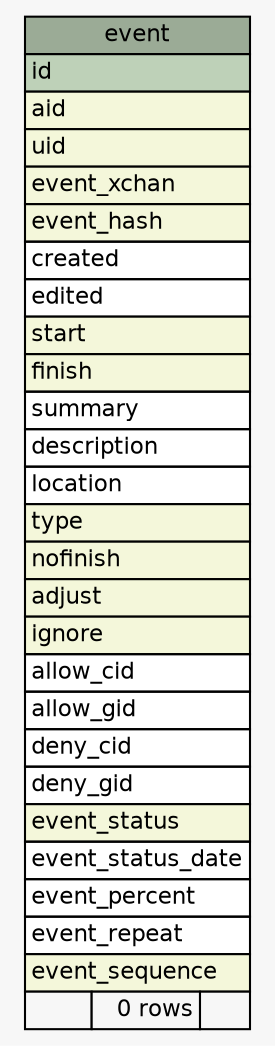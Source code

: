 // dot 2.26.3 on Linux 3.2.0-4-686-pae
// SchemaSpy rev 590
digraph "event" {
  graph [
    rankdir="RL"
    bgcolor="#f7f7f7"
    nodesep="0.18"
    ranksep="0.46"
    fontname="Helvetica"
    fontsize="11"
  ];
  node [
    fontname="Helvetica"
    fontsize="11"
    shape="plaintext"
  ];
  edge [
    arrowsize="0.8"
  ];
  "event" [
    label=<
    <TABLE BORDER="0" CELLBORDER="1" CELLSPACING="0" BGCOLOR="#ffffff">
      <TR><TD COLSPAN="3" BGCOLOR="#9bab96" ALIGN="CENTER">event</TD></TR>
      <TR><TD PORT="id" COLSPAN="3" BGCOLOR="#bed1b8" ALIGN="LEFT">id</TD></TR>
      <TR><TD PORT="aid" COLSPAN="3" BGCOLOR="#f4f7da" ALIGN="LEFT">aid</TD></TR>
      <TR><TD PORT="uid" COLSPAN="3" BGCOLOR="#f4f7da" ALIGN="LEFT">uid</TD></TR>
      <TR><TD PORT="event_xchan" COLSPAN="3" BGCOLOR="#f4f7da" ALIGN="LEFT">event_xchan</TD></TR>
      <TR><TD PORT="event_hash" COLSPAN="3" BGCOLOR="#f4f7da" ALIGN="LEFT">event_hash</TD></TR>
      <TR><TD PORT="created" COLSPAN="3" ALIGN="LEFT">created</TD></TR>
      <TR><TD PORT="edited" COLSPAN="3" ALIGN="LEFT">edited</TD></TR>
      <TR><TD PORT="start" COLSPAN="3" BGCOLOR="#f4f7da" ALIGN="LEFT">start</TD></TR>
      <TR><TD PORT="finish" COLSPAN="3" BGCOLOR="#f4f7da" ALIGN="LEFT">finish</TD></TR>
      <TR><TD PORT="summary" COLSPAN="3" ALIGN="LEFT">summary</TD></TR>
      <TR><TD PORT="description" COLSPAN="3" ALIGN="LEFT">description</TD></TR>
      <TR><TD PORT="location" COLSPAN="3" ALIGN="LEFT">location</TD></TR>
      <TR><TD PORT="type" COLSPAN="3" BGCOLOR="#f4f7da" ALIGN="LEFT">type</TD></TR>
      <TR><TD PORT="nofinish" COLSPAN="3" BGCOLOR="#f4f7da" ALIGN="LEFT">nofinish</TD></TR>
      <TR><TD PORT="adjust" COLSPAN="3" BGCOLOR="#f4f7da" ALIGN="LEFT">adjust</TD></TR>
      <TR><TD PORT="ignore" COLSPAN="3" BGCOLOR="#f4f7da" ALIGN="LEFT">ignore</TD></TR>
      <TR><TD PORT="allow_cid" COLSPAN="3" ALIGN="LEFT">allow_cid</TD></TR>
      <TR><TD PORT="allow_gid" COLSPAN="3" ALIGN="LEFT">allow_gid</TD></TR>
      <TR><TD PORT="deny_cid" COLSPAN="3" ALIGN="LEFT">deny_cid</TD></TR>
      <TR><TD PORT="deny_gid" COLSPAN="3" ALIGN="LEFT">deny_gid</TD></TR>
      <TR><TD PORT="event_status" COLSPAN="3" BGCOLOR="#f4f7da" ALIGN="LEFT">event_status</TD></TR>
      <TR><TD PORT="event_status_date" COLSPAN="3" ALIGN="LEFT">event_status_date</TD></TR>
      <TR><TD PORT="event_percent" COLSPAN="3" ALIGN="LEFT">event_percent</TD></TR>
      <TR><TD PORT="event_repeat" COLSPAN="3" ALIGN="LEFT">event_repeat</TD></TR>
      <TR><TD PORT="event_sequence" COLSPAN="3" BGCOLOR="#f4f7da" ALIGN="LEFT">event_sequence</TD></TR>
      <TR><TD ALIGN="LEFT" BGCOLOR="#f7f7f7">  </TD><TD ALIGN="RIGHT" BGCOLOR="#f7f7f7">0 rows</TD><TD ALIGN="RIGHT" BGCOLOR="#f7f7f7">  </TD></TR>
    </TABLE>>
    URL="tables/event.html"
    tooltip="event"
  ];
}
